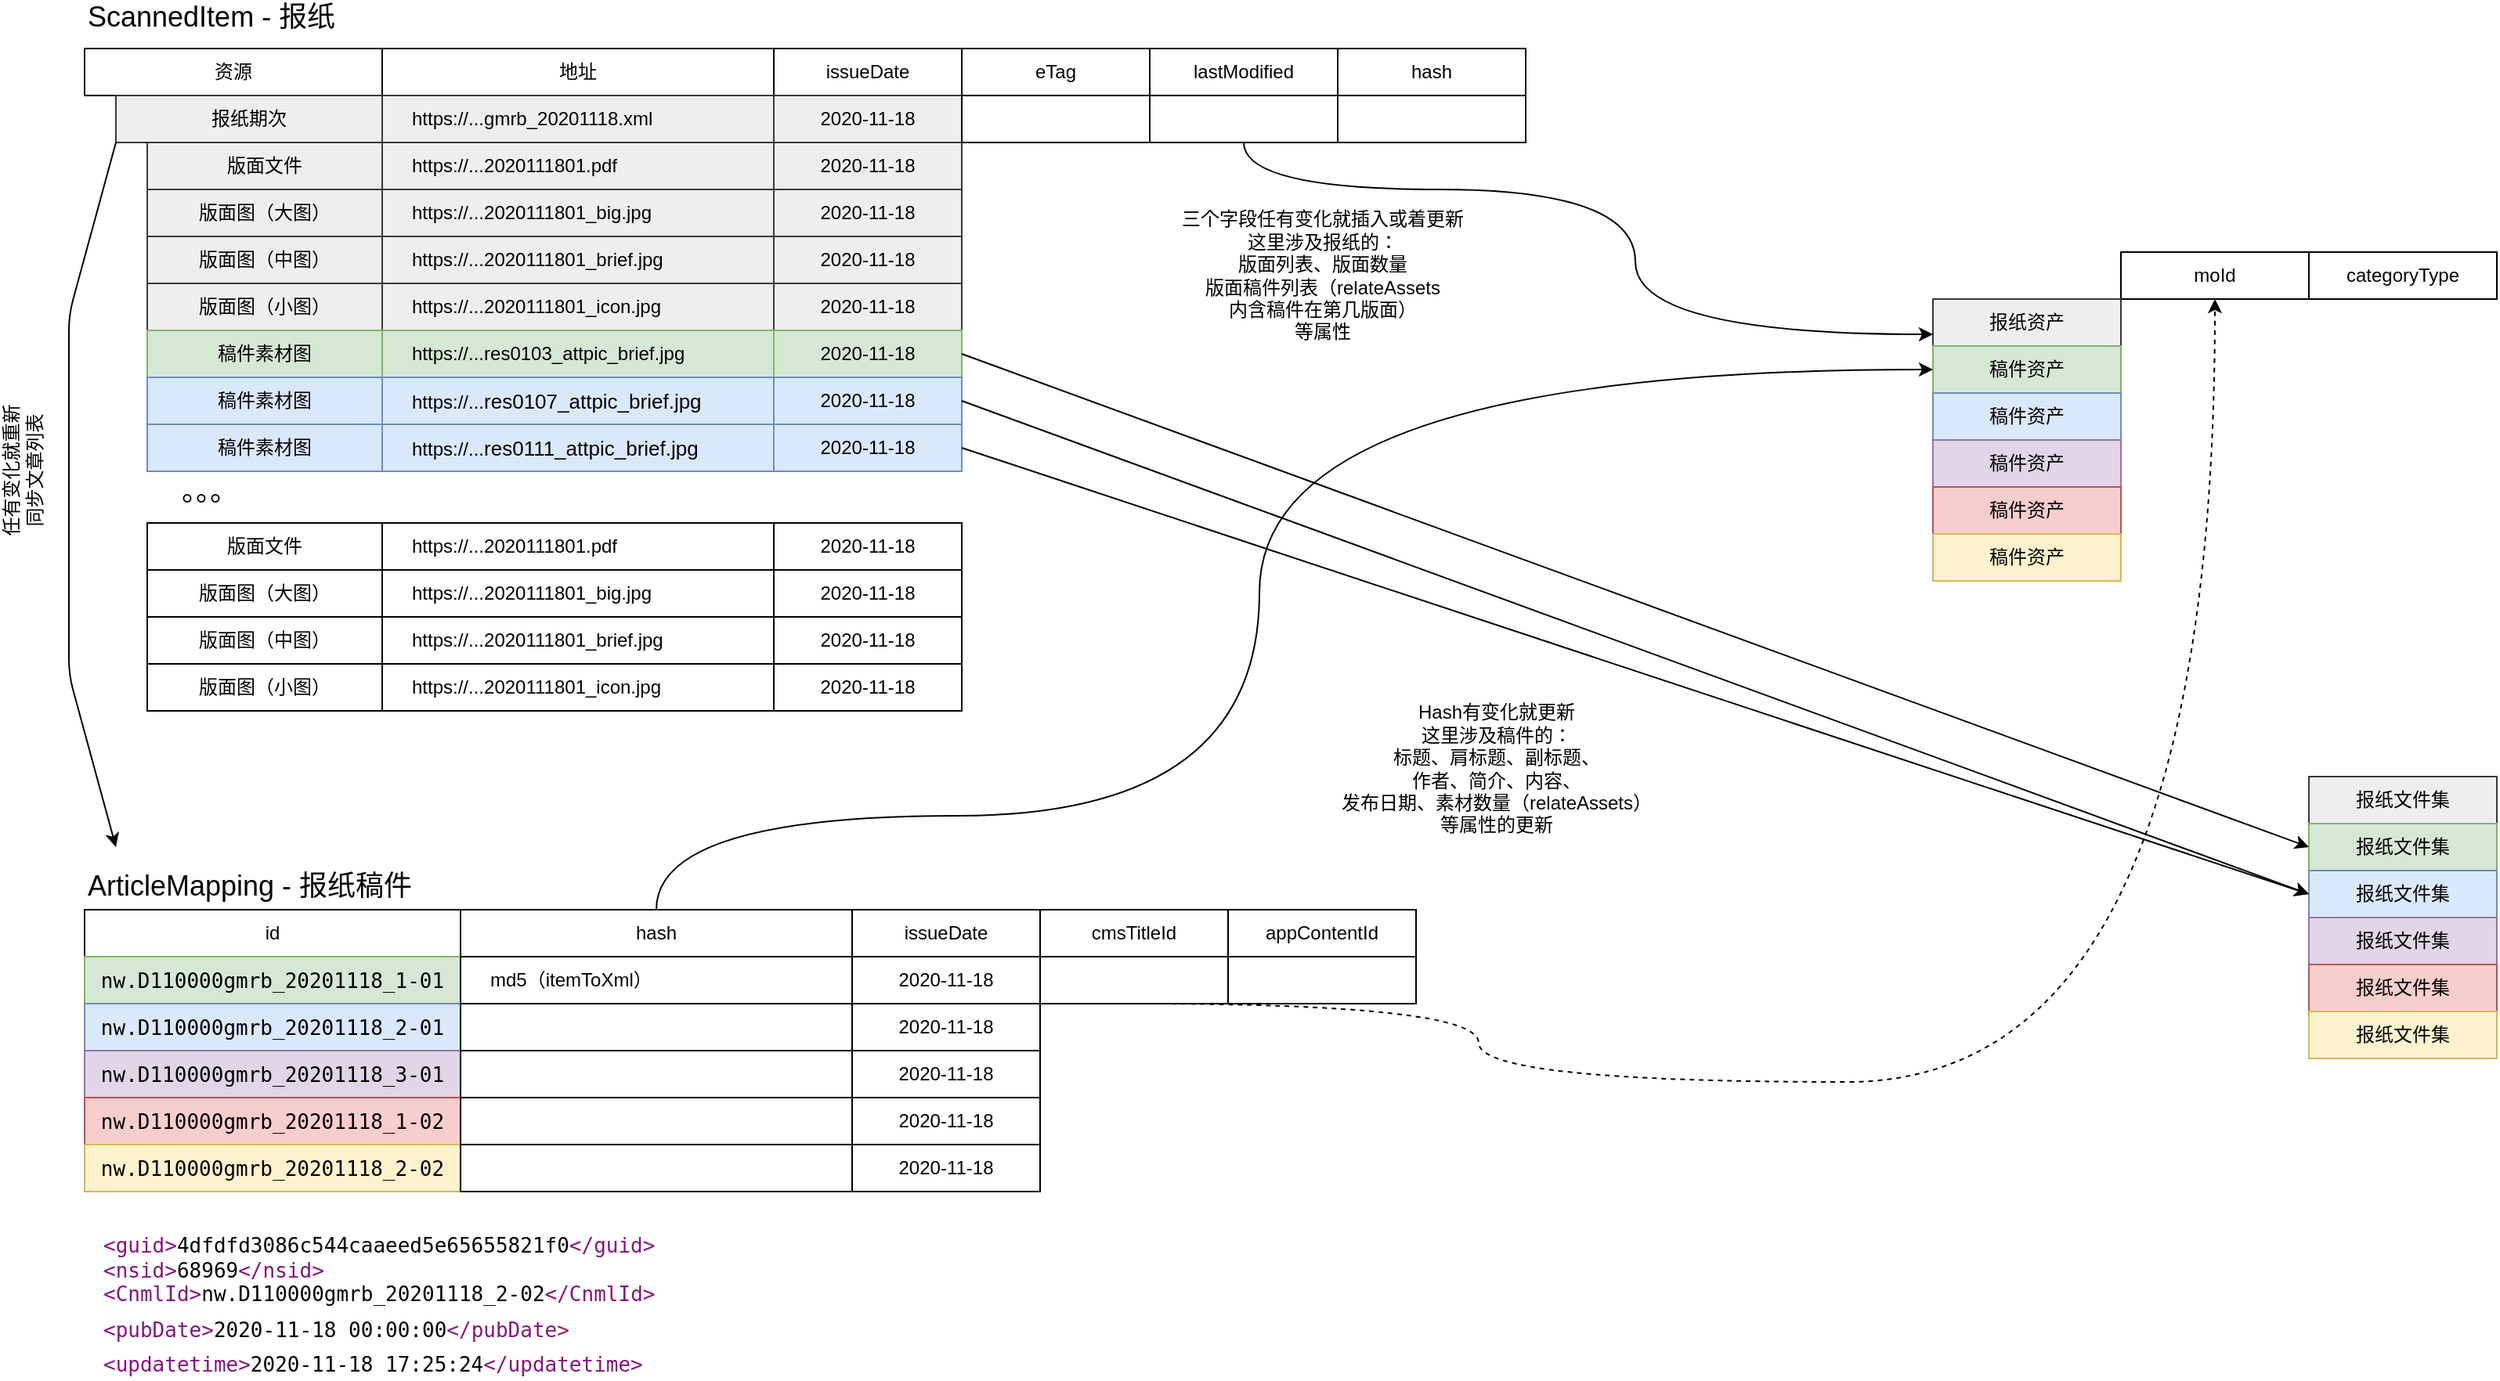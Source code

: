 <mxfile version="14.2.7" type="github">
  <diagram id="yrol8fg9aSLsKvtu3F4W" name="第 1 页">
    <mxGraphModel dx="2650" dy="1021" grid="1" gridSize="10" guides="1" tooltips="1" connect="1" arrows="1" fold="1" page="1" pageScale="1" pageWidth="827" pageHeight="1169" math="0" shadow="0">
      <root>
        <mxCell id="0" />
        <mxCell id="1" parent="0" />
        <mxCell id="mEoU4Fi8q85Gp39FzUji-123" value="资源" style="rounded=0;whiteSpace=wrap;html=1;" vertex="1" parent="1">
          <mxGeometry x="-220" y="40" width="190" height="30" as="geometry" />
        </mxCell>
        <mxCell id="mEoU4Fi8q85Gp39FzUji-124" value="报纸期次" style="rounded=0;whiteSpace=wrap;html=1;fillColor=#eeeeee;strokeColor=#36393d;" vertex="1" parent="1">
          <mxGeometry x="-200" y="70" width="170" height="30" as="geometry" />
        </mxCell>
        <mxCell id="mEoU4Fi8q85Gp39FzUji-125" value="版面文件" style="rounded=0;whiteSpace=wrap;html=1;fillColor=#eeeeee;strokeColor=#36393d;" vertex="1" parent="1">
          <mxGeometry x="-180" y="100" width="150" height="30" as="geometry" />
        </mxCell>
        <mxCell id="mEoU4Fi8q85Gp39FzUji-126" value="版面图（大图）" style="rounded=0;whiteSpace=wrap;html=1;fillColor=#eeeeee;strokeColor=#36393d;" vertex="1" parent="1">
          <mxGeometry x="-180" y="130" width="150" height="30" as="geometry" />
        </mxCell>
        <mxCell id="mEoU4Fi8q85Gp39FzUji-127" value="版面图（中图）" style="rounded=0;whiteSpace=wrap;html=1;fillColor=#eeeeee;strokeColor=#36393d;" vertex="1" parent="1">
          <mxGeometry x="-180" y="160" width="150" height="30" as="geometry" />
        </mxCell>
        <mxCell id="mEoU4Fi8q85Gp39FzUji-128" value="版面图（小图）" style="rounded=0;whiteSpace=wrap;html=1;fillColor=#eeeeee;strokeColor=#36393d;" vertex="1" parent="1">
          <mxGeometry x="-180" y="190" width="150" height="30" as="geometry" />
        </mxCell>
        <mxCell id="mEoU4Fi8q85Gp39FzUji-129" value="地址" style="rounded=0;whiteSpace=wrap;html=1;" vertex="1" parent="1">
          <mxGeometry x="-30" y="40" width="250" height="30" as="geometry" />
        </mxCell>
        <mxCell id="mEoU4Fi8q85Gp39FzUji-130" value="&lt;span style=&quot;&quot;&gt;https://...gmrb_20201118.xml&lt;/span&gt;" style="rounded=0;whiteSpace=wrap;html=1;align=left;spacingLeft=17;fillColor=#eeeeee;strokeColor=#36393d;" vertex="1" parent="1">
          <mxGeometry x="-30" y="70" width="250" height="30" as="geometry" />
        </mxCell>
        <mxCell id="mEoU4Fi8q85Gp39FzUji-131" value="&lt;span style=&quot;font-size: 12px;&quot;&gt;https://...&lt;/span&gt;&lt;span style=&quot;font-size: 12px&quot;&gt;2020111801.pdf&lt;/span&gt;" style="rounded=0;whiteSpace=wrap;html=1;fontFamily=Helvetica;fontSize=12;align=left;spacingLeft=17;fillColor=#eeeeee;strokeColor=#36393d;" vertex="1" parent="1">
          <mxGeometry x="-30" y="100" width="250" height="30" as="geometry" />
        </mxCell>
        <mxCell id="mEoU4Fi8q85Gp39FzUji-132" value="&lt;span style=&quot;&quot;&gt;https://...&lt;/span&gt;2020111801_big.jpg" style="rounded=0;whiteSpace=wrap;html=1;align=left;spacingLeft=17;fillColor=#eeeeee;strokeColor=#36393d;" vertex="1" parent="1">
          <mxGeometry x="-30" y="130" width="250" height="30" as="geometry" />
        </mxCell>
        <mxCell id="mEoU4Fi8q85Gp39FzUji-133" value="&lt;span style=&quot;&quot;&gt;https://...&lt;/span&gt;2020111801_brief.jpg" style="rounded=0;whiteSpace=wrap;html=1;align=left;spacingLeft=17;fillColor=#eeeeee;strokeColor=#36393d;" vertex="1" parent="1">
          <mxGeometry x="-30" y="160" width="250" height="30" as="geometry" />
        </mxCell>
        <mxCell id="mEoU4Fi8q85Gp39FzUji-134" value="&lt;span style=&quot;&quot;&gt;https://...&lt;/span&gt;2020111801_icon.jpg" style="rounded=0;whiteSpace=wrap;html=1;align=left;spacingLeft=17;fillColor=#eeeeee;strokeColor=#36393d;" vertex="1" parent="1">
          <mxGeometry x="-30" y="190" width="250" height="30" as="geometry" />
        </mxCell>
        <mxCell id="mEoU4Fi8q85Gp39FzUji-135" value="issueDate" style="rounded=0;whiteSpace=wrap;html=1;fontFamily=Helvetica;fontSize=12;align=center;" vertex="1" parent="1">
          <mxGeometry x="220" y="40" width="120" height="30" as="geometry" />
        </mxCell>
        <mxCell id="mEoU4Fi8q85Gp39FzUji-136" value="2020-11-18" style="rounded=0;whiteSpace=wrap;html=1;fontFamily=Helvetica;fontSize=12;align=center;fillColor=#eeeeee;strokeColor=#36393d;" vertex="1" parent="1">
          <mxGeometry x="220" y="70" width="120" height="30" as="geometry" />
        </mxCell>
        <mxCell id="mEoU4Fi8q85Gp39FzUji-137" value="2020-11-18" style="rounded=0;whiteSpace=wrap;html=1;fontFamily=Helvetica;fontSize=12;align=center;fillColor=#eeeeee;strokeColor=#36393d;" vertex="1" parent="1">
          <mxGeometry x="220" y="100" width="120" height="30" as="geometry" />
        </mxCell>
        <mxCell id="mEoU4Fi8q85Gp39FzUji-138" value="2020-11-18" style="rounded=0;whiteSpace=wrap;html=1;fontFamily=Helvetica;fontSize=12;align=center;fillColor=#eeeeee;strokeColor=#36393d;" vertex="1" parent="1">
          <mxGeometry x="220" y="130" width="120" height="30" as="geometry" />
        </mxCell>
        <mxCell id="mEoU4Fi8q85Gp39FzUji-139" value="2020-11-18" style="rounded=0;whiteSpace=wrap;html=1;fontFamily=Helvetica;fontSize=12;align=center;fillColor=#eeeeee;strokeColor=#36393d;" vertex="1" parent="1">
          <mxGeometry x="220" y="160" width="120" height="30" as="geometry" />
        </mxCell>
        <mxCell id="mEoU4Fi8q85Gp39FzUji-140" value="2020-11-18" style="rounded=0;whiteSpace=wrap;html=1;fontFamily=Helvetica;fontSize=12;align=center;fillColor=#eeeeee;strokeColor=#36393d;" vertex="1" parent="1">
          <mxGeometry x="220" y="190" width="120" height="30" as="geometry" />
        </mxCell>
        <mxCell id="mEoU4Fi8q85Gp39FzUji-141" value="eTag" style="rounded=0;whiteSpace=wrap;html=1;fontFamily=Helvetica;fontSize=12;align=center;" vertex="1" parent="1">
          <mxGeometry x="340" y="40" width="120" height="30" as="geometry" />
        </mxCell>
        <mxCell id="mEoU4Fi8q85Gp39FzUji-142" value="hash" style="rounded=0;whiteSpace=wrap;html=1;fontFamily=Helvetica;fontSize=12;align=center;" vertex="1" parent="1">
          <mxGeometry x="580" y="40" width="120" height="30" as="geometry" />
        </mxCell>
        <mxCell id="mEoU4Fi8q85Gp39FzUji-143" value="moId" style="rounded=0;whiteSpace=wrap;html=1;fontFamily=Helvetica;fontSize=12;align=center;" vertex="1" parent="1">
          <mxGeometry x="1080" y="170" width="120" height="30" as="geometry" />
        </mxCell>
        <mxCell id="mEoU4Fi8q85Gp39FzUji-144" value="报纸资产" style="rounded=0;whiteSpace=wrap;html=1;fontFamily=Helvetica;fontSize=12;align=center;fillColor=#eeeeee;strokeColor=#36393d;" vertex="1" parent="1">
          <mxGeometry x="960" y="200" width="120" height="30" as="geometry" />
        </mxCell>
        <mxCell id="mEoU4Fi8q85Gp39FzUji-145" value="categoryType" style="rounded=0;whiteSpace=wrap;html=1;fontFamily=Helvetica;fontSize=12;align=center;" vertex="1" parent="1">
          <mxGeometry x="1200" y="170" width="120" height="30" as="geometry" />
        </mxCell>
        <mxCell id="mEoU4Fi8q85Gp39FzUji-146" value="" style="rounded=0;whiteSpace=wrap;html=1;fontFamily=Helvetica;fontSize=12;align=center;" vertex="1" parent="1">
          <mxGeometry x="340" y="70" width="120" height="30" as="geometry" />
        </mxCell>
        <mxCell id="mEoU4Fi8q85Gp39FzUji-148" style="edgeStyle=orthogonalEdgeStyle;rounded=0;orthogonalLoop=1;jettySize=auto;html=1;entryX=0;entryY=0.75;entryDx=0;entryDy=0;fontFamily=Helvetica;fontSize=12;curved=1;" edge="1" parent="1" source="mEoU4Fi8q85Gp39FzUji-147" target="mEoU4Fi8q85Gp39FzUji-144">
          <mxGeometry relative="1" as="geometry">
            <Array as="points">
              <mxPoint x="520" y="130" />
              <mxPoint x="770" y="130" />
            </Array>
          </mxGeometry>
        </mxCell>
        <mxCell id="mEoU4Fi8q85Gp39FzUji-149" value="三个字段任有变化就插入或着更新&lt;br&gt;这里涉及报纸的：&lt;br&gt;版面列表、版面数量&lt;br&gt;版面稿件列表（relateAssets&lt;br&gt;内含稿件在第几版面）&lt;br&gt;等属性" style="edgeLabel;html=1;align=center;verticalAlign=middle;resizable=0;points=[];fontSize=12;fontFamily=Helvetica;" vertex="1" connectable="0" parent="mEoU4Fi8q85Gp39FzUji-148">
          <mxGeometry x="-0.244" y="-1" relative="1" as="geometry">
            <mxPoint x="-132.86" y="54.0" as="offset" />
          </mxGeometry>
        </mxCell>
        <mxCell id="mEoU4Fi8q85Gp39FzUji-147" value="" style="rounded=0;whiteSpace=wrap;html=1;fontFamily=Helvetica;fontSize=12;align=center;" vertex="1" parent="1">
          <mxGeometry x="460" y="70" width="120" height="30" as="geometry" />
        </mxCell>
        <mxCell id="mEoU4Fi8q85Gp39FzUji-150" value="报纸文件集" style="rounded=0;whiteSpace=wrap;html=1;fontFamily=Helvetica;fontSize=12;align=center;fillColor=#eeeeee;strokeColor=#36393d;" vertex="1" parent="1">
          <mxGeometry x="1200" y="505" width="120" height="30" as="geometry" />
        </mxCell>
        <mxCell id="mEoU4Fi8q85Gp39FzUji-152" value="ScannedItem - 报纸" style="text;html=1;strokeColor=none;fillColor=none;align=left;verticalAlign=middle;whiteSpace=wrap;rounded=0;fontFamily=Helvetica;fontSize=18;" vertex="1" parent="1">
          <mxGeometry x="-220" y="10" width="310" height="20" as="geometry" />
        </mxCell>
        <mxCell id="mEoU4Fi8q85Gp39FzUji-153" value="id" style="rounded=0;whiteSpace=wrap;html=1;" vertex="1" parent="1">
          <mxGeometry x="-220" y="590" width="240" height="30" as="geometry" />
        </mxCell>
        <mxCell id="mEoU4Fi8q85Gp39FzUji-154" value="&lt;span style=&quot;font-family: monospace ; font-size: 13px&quot;&gt;nw.D110000gmrb_20201118_1-01&lt;/span&gt;" style="rounded=0;whiteSpace=wrap;html=1;fillColor=#d5e8d4;strokeColor=#82b366;" vertex="1" parent="1">
          <mxGeometry x="-220" y="620" width="240" height="30" as="geometry" />
        </mxCell>
        <mxCell id="mEoU4Fi8q85Gp39FzUji-155" value="&lt;span style=&quot;font-family: monospace ; font-size: 13px&quot;&gt;nw.D110000gmrb_20201118_2-01&lt;/span&gt;" style="rounded=0;whiteSpace=wrap;html=1;fillColor=#dae8fc;strokeColor=#6c8ebf;" vertex="1" parent="1">
          <mxGeometry x="-220" y="650" width="240" height="30" as="geometry" />
        </mxCell>
        <mxCell id="mEoU4Fi8q85Gp39FzUji-156" value="&lt;span style=&quot;font-family: monospace ; font-size: 13px&quot;&gt;nw.D110000gmrb_20201118_3-01&lt;/span&gt;" style="rounded=0;whiteSpace=wrap;html=1;fillColor=#e1d5e7;strokeColor=#9673a6;" vertex="1" parent="1">
          <mxGeometry x="-220" y="680" width="240" height="30" as="geometry" />
        </mxCell>
        <mxCell id="mEoU4Fi8q85Gp39FzUji-157" value="&lt;span style=&quot;font-family: monospace ; font-size: 13px&quot;&gt;nw.D110000gmrb_20201118_1-02&lt;/span&gt;" style="rounded=0;whiteSpace=wrap;html=1;fillColor=#f8cecc;strokeColor=#b85450;" vertex="1" parent="1">
          <mxGeometry x="-220" y="710" width="240" height="30" as="geometry" />
        </mxCell>
        <mxCell id="mEoU4Fi8q85Gp39FzUji-158" value="&lt;span style=&quot;font-family: monospace ; font-size: 13px&quot;&gt;nw.D110000gmrb_20201118_2-02&lt;/span&gt;" style="rounded=0;whiteSpace=wrap;html=1;fillColor=#fff2cc;strokeColor=#d6b656;" vertex="1" parent="1">
          <mxGeometry x="-220" y="740" width="240" height="30" as="geometry" />
        </mxCell>
        <mxCell id="mEoU4Fi8q85Gp39FzUji-159" value="hash" style="rounded=0;whiteSpace=wrap;html=1;" vertex="1" parent="1">
          <mxGeometry x="20" y="590" width="250" height="30" as="geometry" />
        </mxCell>
        <mxCell id="mEoU4Fi8q85Gp39FzUji-160" value="md5（itemToXml）" style="rounded=0;whiteSpace=wrap;html=1;align=left;spacingLeft=17;" vertex="1" parent="1">
          <mxGeometry x="20" y="620" width="250" height="30" as="geometry" />
        </mxCell>
        <mxCell id="mEoU4Fi8q85Gp39FzUji-161" value="" style="rounded=0;whiteSpace=wrap;html=1;fontFamily=Helvetica;fontSize=12;align=left;spacingLeft=17;" vertex="1" parent="1">
          <mxGeometry x="20" y="650" width="250" height="30" as="geometry" />
        </mxCell>
        <mxCell id="mEoU4Fi8q85Gp39FzUji-162" value="" style="rounded=0;whiteSpace=wrap;html=1;align=left;spacingLeft=17;" vertex="1" parent="1">
          <mxGeometry x="20" y="680" width="250" height="30" as="geometry" />
        </mxCell>
        <mxCell id="mEoU4Fi8q85Gp39FzUji-163" value="" style="rounded=0;whiteSpace=wrap;html=1;align=left;spacingLeft=17;" vertex="1" parent="1">
          <mxGeometry x="20" y="710" width="250" height="30" as="geometry" />
        </mxCell>
        <mxCell id="mEoU4Fi8q85Gp39FzUji-164" value="" style="rounded=0;whiteSpace=wrap;html=1;align=left;spacingLeft=17;" vertex="1" parent="1">
          <mxGeometry x="20" y="740" width="250" height="30" as="geometry" />
        </mxCell>
        <mxCell id="mEoU4Fi8q85Gp39FzUji-165" value="issueDate" style="rounded=0;whiteSpace=wrap;html=1;fontFamily=Helvetica;fontSize=12;align=center;" vertex="1" parent="1">
          <mxGeometry x="270" y="590" width="120" height="30" as="geometry" />
        </mxCell>
        <mxCell id="mEoU4Fi8q85Gp39FzUji-166" value="2020-11-18" style="rounded=0;whiteSpace=wrap;html=1;fontFamily=Helvetica;fontSize=12;align=center;" vertex="1" parent="1">
          <mxGeometry x="270" y="620" width="120" height="30" as="geometry" />
        </mxCell>
        <mxCell id="mEoU4Fi8q85Gp39FzUji-167" value="2020-11-18" style="rounded=0;whiteSpace=wrap;html=1;fontFamily=Helvetica;fontSize=12;align=center;" vertex="1" parent="1">
          <mxGeometry x="270" y="650" width="120" height="30" as="geometry" />
        </mxCell>
        <mxCell id="mEoU4Fi8q85Gp39FzUji-168" value="2020-11-18" style="rounded=0;whiteSpace=wrap;html=1;fontFamily=Helvetica;fontSize=12;align=center;" vertex="1" parent="1">
          <mxGeometry x="270" y="680" width="120" height="30" as="geometry" />
        </mxCell>
        <mxCell id="mEoU4Fi8q85Gp39FzUji-169" value="2020-11-18" style="rounded=0;whiteSpace=wrap;html=1;fontFamily=Helvetica;fontSize=12;align=center;" vertex="1" parent="1">
          <mxGeometry x="270" y="710" width="120" height="30" as="geometry" />
        </mxCell>
        <mxCell id="mEoU4Fi8q85Gp39FzUji-170" value="2020-11-18" style="rounded=0;whiteSpace=wrap;html=1;fontFamily=Helvetica;fontSize=12;align=center;" vertex="1" parent="1">
          <mxGeometry x="270" y="740" width="120" height="30" as="geometry" />
        </mxCell>
        <mxCell id="mEoU4Fi8q85Gp39FzUji-171" value="cmsTitleId" style="rounded=0;whiteSpace=wrap;html=1;fontFamily=Helvetica;fontSize=12;align=center;" vertex="1" parent="1">
          <mxGeometry x="390" y="590" width="120" height="30" as="geometry" />
        </mxCell>
        <mxCell id="mEoU4Fi8q85Gp39FzUji-172" value="appContentId" style="rounded=0;whiteSpace=wrap;html=1;fontFamily=Helvetica;fontSize=12;align=center;" vertex="1" parent="1">
          <mxGeometry x="510" y="590" width="120" height="30" as="geometry" />
        </mxCell>
        <mxCell id="mEoU4Fi8q85Gp39FzUji-173" value="" style="rounded=0;whiteSpace=wrap;html=1;fontFamily=Helvetica;fontSize=12;align=center;" vertex="1" parent="1">
          <mxGeometry x="390" y="620" width="120" height="30" as="geometry" />
        </mxCell>
        <mxCell id="mEoU4Fi8q85Gp39FzUji-174" value="" style="rounded=0;whiteSpace=wrap;html=1;fontFamily=Helvetica;fontSize=12;align=center;" vertex="1" parent="1">
          <mxGeometry x="510" y="620" width="120" height="30" as="geometry" />
        </mxCell>
        <mxCell id="mEoU4Fi8q85Gp39FzUji-175" value="ArticleMapping - 报纸稿件" style="text;html=1;strokeColor=none;fillColor=none;align=left;verticalAlign=middle;whiteSpace=wrap;rounded=0;fontFamily=Helvetica;fontSize=18;" vertex="1" parent="1">
          <mxGeometry x="-220" y="560" width="330" height="30" as="geometry" />
        </mxCell>
        <mxCell id="mEoU4Fi8q85Gp39FzUji-176" value="" style="rounded=0;whiteSpace=wrap;html=1;fontFamily=Helvetica;fontSize=12;align=center;" vertex="1" parent="1">
          <mxGeometry x="580" y="70" width="120" height="30" as="geometry" />
        </mxCell>
        <mxCell id="mEoU4Fi8q85Gp39FzUji-177" value="lastModified" style="rounded=0;whiteSpace=wrap;html=1;fontFamily=Helvetica;fontSize=12;align=center;" vertex="1" parent="1">
          <mxGeometry x="460" y="40" width="120" height="30" as="geometry" />
        </mxCell>
        <mxCell id="mEoU4Fi8q85Gp39FzUji-179" value="&lt;div class=&quot;line&quot; style=&quot;font-style: normal ; font-weight: normal ; letter-spacing: normal ; text-indent: 0px ; text-transform: none ; word-spacing: 0px ; text-decoration: none ; color: rgb(0 , 0 , 0) ; font-family: monospace ; font-size: 13px&quot;&gt;&lt;span class=&quot;tag&quot; style=&quot;color: rgb(136 , 18 , 128)&quot;&gt;&lt;span class=&quot;tag&quot;&gt;&amp;lt;guid&amp;gt;&lt;/span&gt;&lt;span class=&quot;text&quot; style=&quot;color: rgb(0 , 0 , 0)&quot;&gt;4dfdfd3086c544caaeed5e65655821f0&lt;/span&gt;&lt;span class=&quot;tag&quot;&gt;&amp;lt;/guid&amp;gt;&lt;/span&gt;&lt;br&gt;&lt;/span&gt;&lt;/div&gt;&lt;div class=&quot;line&quot; style=&quot;font-style: normal ; font-weight: normal ; letter-spacing: normal ; text-indent: 0px ; text-transform: none ; word-spacing: 0px ; text-decoration: none ; color: rgb(0 , 0 , 0) ; font-family: monospace ; font-size: 13px&quot;&gt;&lt;span class=&quot;tag&quot; style=&quot;color: rgb(136 , 18 , 128)&quot;&gt;&amp;lt;nsid&amp;gt;&lt;/span&gt;&lt;span class=&quot;text&quot;&gt;68969&lt;/span&gt;&lt;span class=&quot;tag&quot; style=&quot;color: rgb(136 , 18 , 128)&quot;&gt;&amp;lt;/nsid&amp;gt;&lt;/span&gt;&lt;/div&gt;&lt;span class=&quot;text&quot; style=&quot;font-style: normal ; font-weight: normal ; letter-spacing: normal ; text-indent: 0px ; text-transform: none ; word-spacing: 0px ; text-decoration: none ; color: rgb(0 , 0 , 0) ; font-family: monospace ; font-size: 13px&quot;&gt;&lt;/span&gt;&lt;div class=&quot;line&quot; style=&quot;font-style: normal ; font-weight: normal ; letter-spacing: normal ; text-indent: 0px ; text-transform: none ; word-spacing: 0px ; text-decoration: none ; color: rgb(0 , 0 , 0) ; font-family: monospace ; font-size: 13px&quot;&gt;&lt;span class=&quot;tag&quot; style=&quot;color: rgb(136 , 18 , 128)&quot;&gt;&amp;lt;CnmlId&amp;gt;&lt;/span&gt;&lt;span class=&quot;text&quot;&gt;nw.D110000gmrb_20201118_2-02&lt;/span&gt;&lt;span class=&quot;tag&quot; style=&quot;color: rgb(136 , 18 , 128)&quot;&gt;&amp;lt;/CnmlId&amp;gt;&lt;/span&gt;&lt;/div&gt;" style="text;whiteSpace=wrap;html=1;fontSize=18;fontFamily=Helvetica;" vertex="1" parent="1">
          <mxGeometry x="-210" y="790" width="380" height="60" as="geometry" />
        </mxCell>
        <mxCell id="mEoU4Fi8q85Gp39FzUji-180" value="&lt;span class=&quot;tag&quot; style=&quot;font-style: normal ; font-weight: normal ; letter-spacing: normal ; text-indent: 0px ; text-transform: none ; word-spacing: 0px ; text-decoration: none ; color: rgb(136 , 18 , 128) ; font-family: monospace ; font-size: 13px&quot;&gt;&amp;lt;pubDate&amp;gt;&lt;/span&gt;&lt;span class=&quot;text&quot; style=&quot;font-style: normal ; font-weight: normal ; letter-spacing: normal ; text-indent: 0px ; text-transform: none ; word-spacing: 0px ; text-decoration: none ; color: rgb(0 , 0 , 0) ; font-family: monospace ; font-size: 13px&quot;&gt;2020-11-18 00:00:00&lt;/span&gt;&lt;span class=&quot;tag&quot; style=&quot;font-style: normal ; font-weight: normal ; letter-spacing: normal ; text-indent: 0px ; text-transform: none ; word-spacing: 0px ; text-decoration: none ; color: rgb(136 , 18 , 128) ; font-family: monospace ; font-size: 13px&quot;&gt;&amp;lt;/pubDate&amp;gt;&lt;br&gt;&lt;span class=&quot;tag&quot;&gt;&amp;lt;updatetime&amp;gt;&lt;/span&gt;&lt;span class=&quot;text&quot; style=&quot;color: rgb(0 , 0 , 0)&quot;&gt;2020-11-18 17:25:24&lt;/span&gt;&lt;span class=&quot;tag&quot;&gt;&amp;lt;/updatetime&amp;gt;&lt;/span&gt;&lt;br&gt;&lt;/span&gt;" style="text;whiteSpace=wrap;html=1;fontSize=18;fontFamily=Helvetica;" vertex="1" parent="1">
          <mxGeometry x="-210" y="840" width="380" height="40" as="geometry" />
        </mxCell>
        <mxCell id="mEoU4Fi8q85Gp39FzUji-181" value="版面文件" style="rounded=0;whiteSpace=wrap;html=1;" vertex="1" parent="1">
          <mxGeometry x="-180" y="343" width="150" height="30" as="geometry" />
        </mxCell>
        <mxCell id="mEoU4Fi8q85Gp39FzUji-182" value="版面图（大图）" style="rounded=0;whiteSpace=wrap;html=1;" vertex="1" parent="1">
          <mxGeometry x="-180" y="373" width="150" height="30" as="geometry" />
        </mxCell>
        <mxCell id="mEoU4Fi8q85Gp39FzUji-183" value="版面图（中图）" style="rounded=0;whiteSpace=wrap;html=1;" vertex="1" parent="1">
          <mxGeometry x="-180" y="403" width="150" height="30" as="geometry" />
        </mxCell>
        <mxCell id="mEoU4Fi8q85Gp39FzUji-184" value="版面图（小图）" style="rounded=0;whiteSpace=wrap;html=1;" vertex="1" parent="1">
          <mxGeometry x="-180" y="433" width="150" height="30" as="geometry" />
        </mxCell>
        <mxCell id="mEoU4Fi8q85Gp39FzUji-185" value="&lt;span style=&quot;font-size: 12px;&quot;&gt;https://...&lt;/span&gt;&lt;span style=&quot;font-size: 12px&quot;&gt;2020111801.pdf&lt;/span&gt;" style="rounded=0;whiteSpace=wrap;html=1;fontFamily=Helvetica;fontSize=12;align=left;spacingLeft=17;" vertex="1" parent="1">
          <mxGeometry x="-30" y="343" width="250" height="30" as="geometry" />
        </mxCell>
        <mxCell id="mEoU4Fi8q85Gp39FzUji-186" value="&lt;span style=&quot;&quot;&gt;https://...&lt;/span&gt;2020111801_big.jpg" style="rounded=0;whiteSpace=wrap;html=1;align=left;spacingLeft=17;" vertex="1" parent="1">
          <mxGeometry x="-30" y="373" width="250" height="30" as="geometry" />
        </mxCell>
        <mxCell id="mEoU4Fi8q85Gp39FzUji-187" value="&lt;span style=&quot;&quot;&gt;https://...&lt;/span&gt;2020111801_brief.jpg" style="rounded=0;whiteSpace=wrap;html=1;align=left;spacingLeft=17;" vertex="1" parent="1">
          <mxGeometry x="-30" y="403" width="250" height="30" as="geometry" />
        </mxCell>
        <mxCell id="mEoU4Fi8q85Gp39FzUji-188" value="&lt;span style=&quot;&quot;&gt;https://...&lt;/span&gt;2020111801_icon.jpg" style="rounded=0;whiteSpace=wrap;html=1;align=left;spacingLeft=17;" vertex="1" parent="1">
          <mxGeometry x="-30" y="433" width="250" height="30" as="geometry" />
        </mxCell>
        <mxCell id="mEoU4Fi8q85Gp39FzUji-189" value="2020-11-18" style="rounded=0;whiteSpace=wrap;html=1;fontFamily=Helvetica;fontSize=12;align=center;" vertex="1" parent="1">
          <mxGeometry x="220" y="343" width="120" height="30" as="geometry" />
        </mxCell>
        <mxCell id="mEoU4Fi8q85Gp39FzUji-190" value="2020-11-18" style="rounded=0;whiteSpace=wrap;html=1;fontFamily=Helvetica;fontSize=12;align=center;" vertex="1" parent="1">
          <mxGeometry x="220" y="373" width="120" height="30" as="geometry" />
        </mxCell>
        <mxCell id="mEoU4Fi8q85Gp39FzUji-191" value="2020-11-18" style="rounded=0;whiteSpace=wrap;html=1;fontFamily=Helvetica;fontSize=12;align=center;" vertex="1" parent="1">
          <mxGeometry x="220" y="403" width="120" height="30" as="geometry" />
        </mxCell>
        <mxCell id="mEoU4Fi8q85Gp39FzUji-192" value="2020-11-18" style="rounded=0;whiteSpace=wrap;html=1;fontFamily=Helvetica;fontSize=12;align=center;" vertex="1" parent="1">
          <mxGeometry x="220" y="433" width="120" height="30" as="geometry" />
        </mxCell>
        <mxCell id="mEoU4Fi8q85Gp39FzUji-193" value="。。。" style="text;html=1;strokeColor=none;fillColor=none;align=center;verticalAlign=middle;whiteSpace=wrap;rounded=0;fontFamily=Helvetica;fontSize=18;" vertex="1" parent="1">
          <mxGeometry x="-160" y="313" width="40" height="20" as="geometry" />
        </mxCell>
        <mxCell id="mEoU4Fi8q85Gp39FzUji-195" value="&lt;span style=&quot;font-size: 12px;&quot;&gt;https://...&lt;/span&gt;&lt;span style=&quot;font-size: 12px;&quot;&gt;res0103_attpic_brief.jpg&lt;/span&gt;" style="rounded=0;whiteSpace=wrap;html=1;align=left;spacingLeft=17;fontFamily=Helvetica;fontSize=12;labelBackgroundColor=none;fillColor=#d5e8d4;strokeColor=#82b366;" vertex="1" parent="1">
          <mxGeometry x="-30" y="220" width="250" height="30" as="geometry" />
        </mxCell>
        <mxCell id="mEoU4Fi8q85Gp39FzUji-196" value="稿件素材图" style="rounded=0;whiteSpace=wrap;html=1;labelBackgroundColor=none;fillColor=#d5e8d4;strokeColor=#82b366;" vertex="1" parent="1">
          <mxGeometry x="-180" y="220" width="150" height="30" as="geometry" />
        </mxCell>
        <mxCell id="mEoU4Fi8q85Gp39FzUji-197" value="2020-11-18" style="rounded=0;whiteSpace=wrap;html=1;fontFamily=Helvetica;fontSize=12;align=center;labelBackgroundColor=none;fillColor=#d5e8d4;strokeColor=#82b366;" vertex="1" parent="1">
          <mxGeometry x="220" y="220" width="120" height="30" as="geometry" />
        </mxCell>
        <mxCell id="mEoU4Fi8q85Gp39FzUji-198" value="&lt;span style=&quot;font-size: 12px&quot;&gt;https://...&lt;/span&gt;&lt;span style=&quot;font-size: 13px;&quot;&gt;res0107_attpic_brief.jpg&lt;/span&gt;" style="rounded=0;whiteSpace=wrap;html=1;align=left;spacingLeft=17;fontFamily=Helvetica;fontSize=12;fillColor=#dae8fc;strokeColor=#6c8ebf;" vertex="1" parent="1">
          <mxGeometry x="-30" y="250" width="250" height="30" as="geometry" />
        </mxCell>
        <mxCell id="mEoU4Fi8q85Gp39FzUji-199" value="&lt;span style=&quot;font-size: 12px&quot;&gt;https://...&lt;/span&gt;&lt;span style=&quot;font-size: 13px;&quot;&gt;res0111_attpic_brief.jpg&lt;/span&gt;" style="rounded=0;whiteSpace=wrap;html=1;align=left;spacingLeft=17;fontFamily=Helvetica;fontSize=12;fillColor=#dae8fc;strokeColor=#6c8ebf;" vertex="1" parent="1">
          <mxGeometry x="-30" y="280" width="250" height="30" as="geometry" />
        </mxCell>
        <mxCell id="mEoU4Fi8q85Gp39FzUji-200" value="稿件素材图" style="rounded=0;whiteSpace=wrap;html=1;fillColor=#dae8fc;strokeColor=#6c8ebf;" vertex="1" parent="1">
          <mxGeometry x="-180" y="250" width="150" height="30" as="geometry" />
        </mxCell>
        <mxCell id="mEoU4Fi8q85Gp39FzUji-201" value="稿件素材图" style="rounded=0;whiteSpace=wrap;html=1;fillColor=#dae8fc;strokeColor=#6c8ebf;" vertex="1" parent="1">
          <mxGeometry x="-180" y="280" width="150" height="30" as="geometry" />
        </mxCell>
        <mxCell id="mEoU4Fi8q85Gp39FzUji-202" value="2020-11-18" style="rounded=0;whiteSpace=wrap;html=1;fontFamily=Helvetica;fontSize=12;align=center;fillColor=#dae8fc;strokeColor=#6c8ebf;" vertex="1" parent="1">
          <mxGeometry x="220" y="250" width="120" height="30" as="geometry" />
        </mxCell>
        <mxCell id="mEoU4Fi8q85Gp39FzUji-203" value="2020-11-18" style="rounded=0;whiteSpace=wrap;html=1;fontFamily=Helvetica;fontSize=12;align=center;fillColor=#dae8fc;strokeColor=#6c8ebf;" vertex="1" parent="1">
          <mxGeometry x="220" y="280" width="120" height="30" as="geometry" />
        </mxCell>
        <mxCell id="mEoU4Fi8q85Gp39FzUji-210" value="稿件资产" style="rounded=0;whiteSpace=wrap;html=1;fontFamily=Helvetica;fontSize=12;align=center;fillColor=#d5e8d4;strokeColor=#82b366;" vertex="1" parent="1">
          <mxGeometry x="960" y="230" width="120" height="30" as="geometry" />
        </mxCell>
        <mxCell id="mEoU4Fi8q85Gp39FzUji-211" value="稿件资产" style="rounded=0;whiteSpace=wrap;html=1;fontFamily=Helvetica;fontSize=12;align=center;fillColor=#dae8fc;strokeColor=#6c8ebf;" vertex="1" parent="1">
          <mxGeometry x="960" y="260" width="120" height="30" as="geometry" />
        </mxCell>
        <mxCell id="mEoU4Fi8q85Gp39FzUji-215" value="稿件资产" style="rounded=0;whiteSpace=wrap;html=1;fontFamily=Helvetica;fontSize=12;align=center;fillColor=#e1d5e7;strokeColor=#9673a6;" vertex="1" parent="1">
          <mxGeometry x="960" y="290" width="120" height="30" as="geometry" />
        </mxCell>
        <mxCell id="mEoU4Fi8q85Gp39FzUji-216" value="稿件资产" style="rounded=0;whiteSpace=wrap;html=1;fontFamily=Helvetica;fontSize=12;align=center;fillColor=#f8cecc;strokeColor=#b85450;" vertex="1" parent="1">
          <mxGeometry x="960" y="320" width="120" height="30" as="geometry" />
        </mxCell>
        <mxCell id="mEoU4Fi8q85Gp39FzUji-217" value="稿件资产" style="rounded=0;whiteSpace=wrap;html=1;fontFamily=Helvetica;fontSize=12;align=center;fillColor=#fff2cc;strokeColor=#d6b656;" vertex="1" parent="1">
          <mxGeometry x="960" y="350" width="120" height="30" as="geometry" />
        </mxCell>
        <mxCell id="mEoU4Fi8q85Gp39FzUji-218" value="" style="endArrow=classic;html=1;fontFamily=Helvetica;fontSize=12;entryX=0;entryY=0.5;entryDx=0;entryDy=0;exitX=0.5;exitY=0;exitDx=0;exitDy=0;edgeStyle=orthogonalEdgeStyle;curved=1;" edge="1" parent="1" source="mEoU4Fi8q85Gp39FzUji-159" target="mEoU4Fi8q85Gp39FzUji-210">
          <mxGeometry width="50" height="50" relative="1" as="geometry">
            <mxPoint x="590" y="480" as="sourcePoint" />
            <mxPoint x="640" y="430" as="targetPoint" />
            <Array as="points">
              <mxPoint x="145" y="530" />
              <mxPoint x="530" y="530" />
              <mxPoint x="530" y="245" />
            </Array>
          </mxGeometry>
        </mxCell>
        <mxCell id="mEoU4Fi8q85Gp39FzUji-219" value="Hash有变化就更新&lt;br&gt;这里涉及稿件的：&lt;br&gt;标题、肩标题、副标题、&lt;br&gt;作者、简介、内容、&lt;br&gt;发布日期、素材数量（relateAssets）&lt;br&gt;等属性的更新" style="edgeLabel;align=center;verticalAlign=middle;resizable=0;points=[];fontSize=12;fontFamily=Helvetica;html=1;" vertex="1" connectable="0" parent="mEoU4Fi8q85Gp39FzUji-218">
          <mxGeometry x="0.496" y="-10" relative="1" as="geometry">
            <mxPoint x="13.53" y="245" as="offset" />
          </mxGeometry>
        </mxCell>
        <mxCell id="mEoU4Fi8q85Gp39FzUji-220" value="报纸文件集" style="rounded=0;whiteSpace=wrap;html=1;fontFamily=Helvetica;fontSize=12;align=center;fillColor=#d5e8d4;strokeColor=#82b366;" vertex="1" parent="1">
          <mxGeometry x="1200" y="535" width="120" height="30" as="geometry" />
        </mxCell>
        <mxCell id="mEoU4Fi8q85Gp39FzUji-221" value="报纸文件集" style="rounded=0;whiteSpace=wrap;html=1;fontFamily=Helvetica;fontSize=12;align=center;fillColor=#dae8fc;strokeColor=#6c8ebf;" vertex="1" parent="1">
          <mxGeometry x="1200" y="565" width="120" height="30" as="geometry" />
        </mxCell>
        <mxCell id="mEoU4Fi8q85Gp39FzUji-222" value="报纸文件集" style="rounded=0;whiteSpace=wrap;html=1;fontFamily=Helvetica;fontSize=12;align=center;fillColor=#e1d5e7;strokeColor=#9673a6;" vertex="1" parent="1">
          <mxGeometry x="1200" y="595" width="120" height="30" as="geometry" />
        </mxCell>
        <mxCell id="mEoU4Fi8q85Gp39FzUji-223" value="报纸文件集" style="rounded=0;whiteSpace=wrap;html=1;fontFamily=Helvetica;fontSize=12;align=center;fillColor=#f8cecc;strokeColor=#b85450;" vertex="1" parent="1">
          <mxGeometry x="1200" y="625" width="120" height="30" as="geometry" />
        </mxCell>
        <mxCell id="mEoU4Fi8q85Gp39FzUji-224" value="报纸文件集" style="rounded=0;whiteSpace=wrap;html=1;fontFamily=Helvetica;fontSize=12;align=center;fillColor=#fff2cc;strokeColor=#d6b656;" vertex="1" parent="1">
          <mxGeometry x="1200" y="655" width="120" height="30" as="geometry" />
        </mxCell>
        <mxCell id="mEoU4Fi8q85Gp39FzUji-225" value="" style="endArrow=classic;html=1;fontFamily=Helvetica;fontSize=12;entryX=0;entryY=0.5;entryDx=0;entryDy=0;exitX=1;exitY=0.5;exitDx=0;exitDy=0;" edge="1" parent="1" source="mEoU4Fi8q85Gp39FzUji-197" target="mEoU4Fi8q85Gp39FzUji-220">
          <mxGeometry width="50" height="50" relative="1" as="geometry">
            <mxPoint x="730" y="480" as="sourcePoint" />
            <mxPoint x="780" y="430" as="targetPoint" />
          </mxGeometry>
        </mxCell>
        <mxCell id="mEoU4Fi8q85Gp39FzUji-226" value="" style="endArrow=classic;html=1;fontFamily=Helvetica;fontSize=12;exitX=1;exitY=0.5;exitDx=0;exitDy=0;entryX=0;entryY=0.5;entryDx=0;entryDy=0;" edge="1" parent="1" source="mEoU4Fi8q85Gp39FzUji-202" target="mEoU4Fi8q85Gp39FzUji-221">
          <mxGeometry width="50" height="50" relative="1" as="geometry">
            <mxPoint x="920" y="480" as="sourcePoint" />
            <mxPoint x="970" y="430" as="targetPoint" />
          </mxGeometry>
        </mxCell>
        <mxCell id="mEoU4Fi8q85Gp39FzUji-227" value="" style="endArrow=classic;html=1;fontFamily=Helvetica;fontSize=12;exitX=1;exitY=0.5;exitDx=0;exitDy=0;entryX=0;entryY=0.5;entryDx=0;entryDy=0;" edge="1" parent="1" source="mEoU4Fi8q85Gp39FzUji-203" target="mEoU4Fi8q85Gp39FzUji-221">
          <mxGeometry width="50" height="50" relative="1" as="geometry">
            <mxPoint x="920" y="480" as="sourcePoint" />
            <mxPoint x="970" y="430" as="targetPoint" />
          </mxGeometry>
        </mxCell>
        <mxCell id="mEoU4Fi8q85Gp39FzUji-228" value="" style="endArrow=classic;html=1;fontFamily=Helvetica;fontSize=12;exitX=0;exitY=1;exitDx=0;exitDy=0;" edge="1" parent="1" source="mEoU4Fi8q85Gp39FzUji-124">
          <mxGeometry width="50" height="50" relative="1" as="geometry">
            <mxPoint x="280" y="490" as="sourcePoint" />
            <mxPoint x="-200" y="550" as="targetPoint" />
            <Array as="points">
              <mxPoint x="-230" y="210" />
              <mxPoint x="-230" y="330" />
              <mxPoint x="-230" y="440" />
            </Array>
          </mxGeometry>
        </mxCell>
        <mxCell id="mEoU4Fi8q85Gp39FzUji-229" value="任有变化就重新&lt;br&gt;同步文章列表" style="edgeLabel;html=1;align=center;verticalAlign=middle;resizable=0;points=[];fontSize=12;fontFamily=Helvetica;horizontal=0;" vertex="1" connectable="0" parent="mEoU4Fi8q85Gp39FzUji-228">
          <mxGeometry x="-0.108" y="-1" relative="1" as="geometry">
            <mxPoint x="-29" y="9.31" as="offset" />
          </mxGeometry>
        </mxCell>
        <mxCell id="mEoU4Fi8q85Gp39FzUji-230" value="" style="endArrow=classic;html=1;fontFamily=Helvetica;fontSize=12;exitX=0.5;exitY=1;exitDx=0;exitDy=0;entryX=0.5;entryY=1;entryDx=0;entryDy=0;edgeStyle=orthogonalEdgeStyle;curved=1;dashed=1;" edge="1" parent="1" source="mEoU4Fi8q85Gp39FzUji-173" target="mEoU4Fi8q85Gp39FzUji-143">
          <mxGeometry width="50" height="50" relative="1" as="geometry">
            <mxPoint x="870" y="710" as="sourcePoint" />
            <mxPoint x="920" y="660" as="targetPoint" />
            <Array as="points">
              <mxPoint x="670" y="700" />
              <mxPoint x="1140" y="700" />
            </Array>
          </mxGeometry>
        </mxCell>
      </root>
    </mxGraphModel>
  </diagram>
</mxfile>
